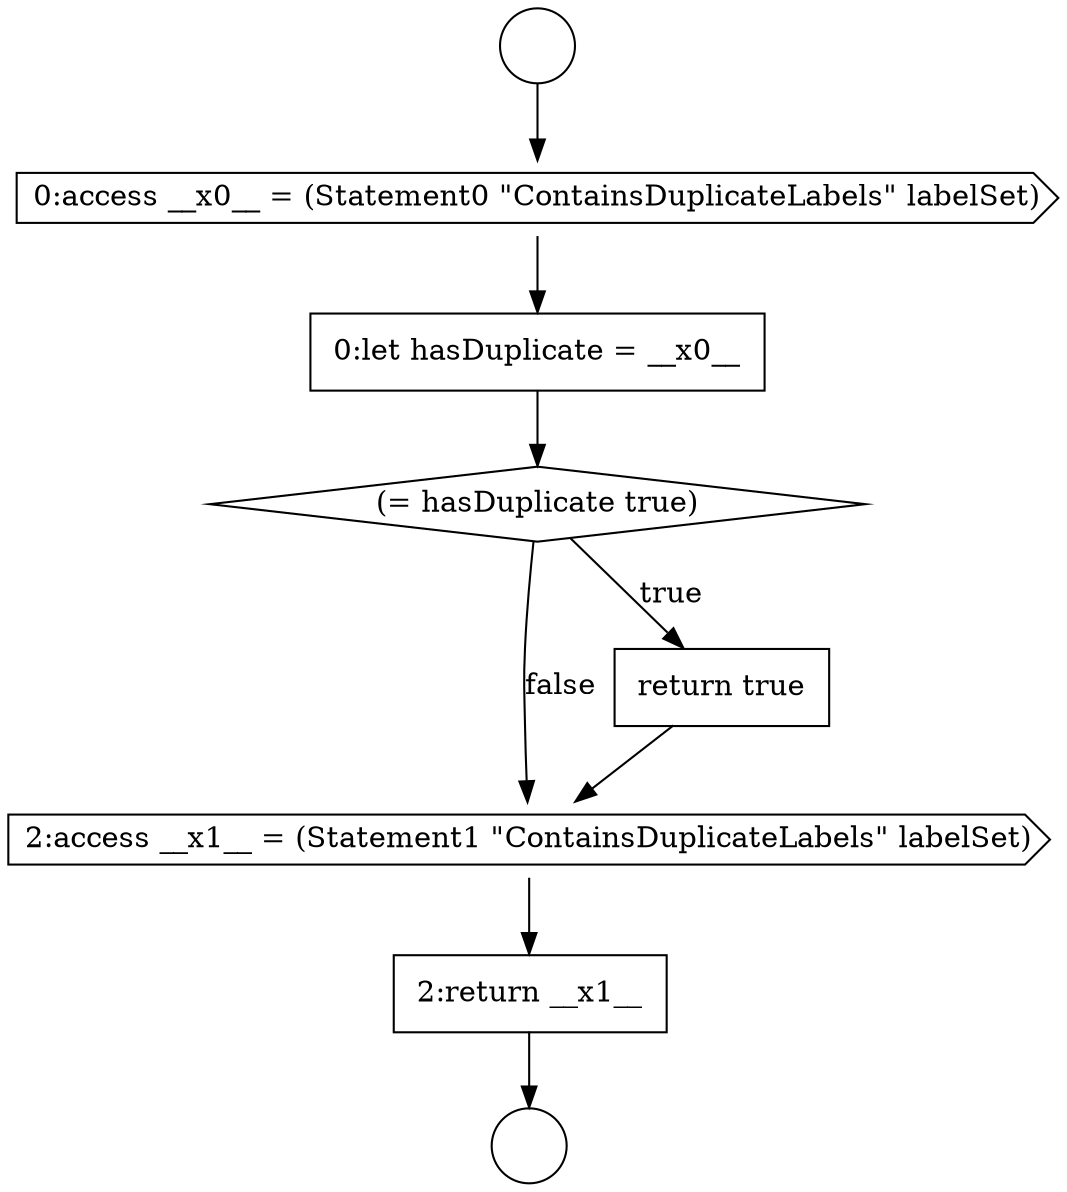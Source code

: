 digraph {
  node6431 [shape=circle label=" " color="black" fillcolor="white" style=filled]
  node6434 [shape=diamond, label=<<font color="black">(= hasDuplicate true)</font>> color="black" fillcolor="white" style=filled]
  node6432 [shape=cds, label=<<font color="black">0:access __x0__ = (Statement0 &quot;ContainsDuplicateLabels&quot; labelSet)</font>> color="black" fillcolor="white" style=filled]
  node6433 [shape=none, margin=0, label=<<font color="black">
    <table border="0" cellborder="1" cellspacing="0" cellpadding="10">
      <tr><td align="left">0:let hasDuplicate = __x0__</td></tr>
    </table>
  </font>> color="black" fillcolor="white" style=filled]
  node6437 [shape=none, margin=0, label=<<font color="black">
    <table border="0" cellborder="1" cellspacing="0" cellpadding="10">
      <tr><td align="left">2:return __x1__</td></tr>
    </table>
  </font>> color="black" fillcolor="white" style=filled]
  node6436 [shape=cds, label=<<font color="black">2:access __x1__ = (Statement1 &quot;ContainsDuplicateLabels&quot; labelSet)</font>> color="black" fillcolor="white" style=filled]
  node6430 [shape=circle label=" " color="black" fillcolor="white" style=filled]
  node6435 [shape=none, margin=0, label=<<font color="black">
    <table border="0" cellborder="1" cellspacing="0" cellpadding="10">
      <tr><td align="left">return true</td></tr>
    </table>
  </font>> color="black" fillcolor="white" style=filled]
  node6434 -> node6435 [label=<<font color="black">true</font>> color="black"]
  node6434 -> node6436 [label=<<font color="black">false</font>> color="black"]
  node6433 -> node6434 [ color="black"]
  node6437 -> node6431 [ color="black"]
  node6430 -> node6432 [ color="black"]
  node6432 -> node6433 [ color="black"]
  node6436 -> node6437 [ color="black"]
  node6435 -> node6436 [ color="black"]
}
